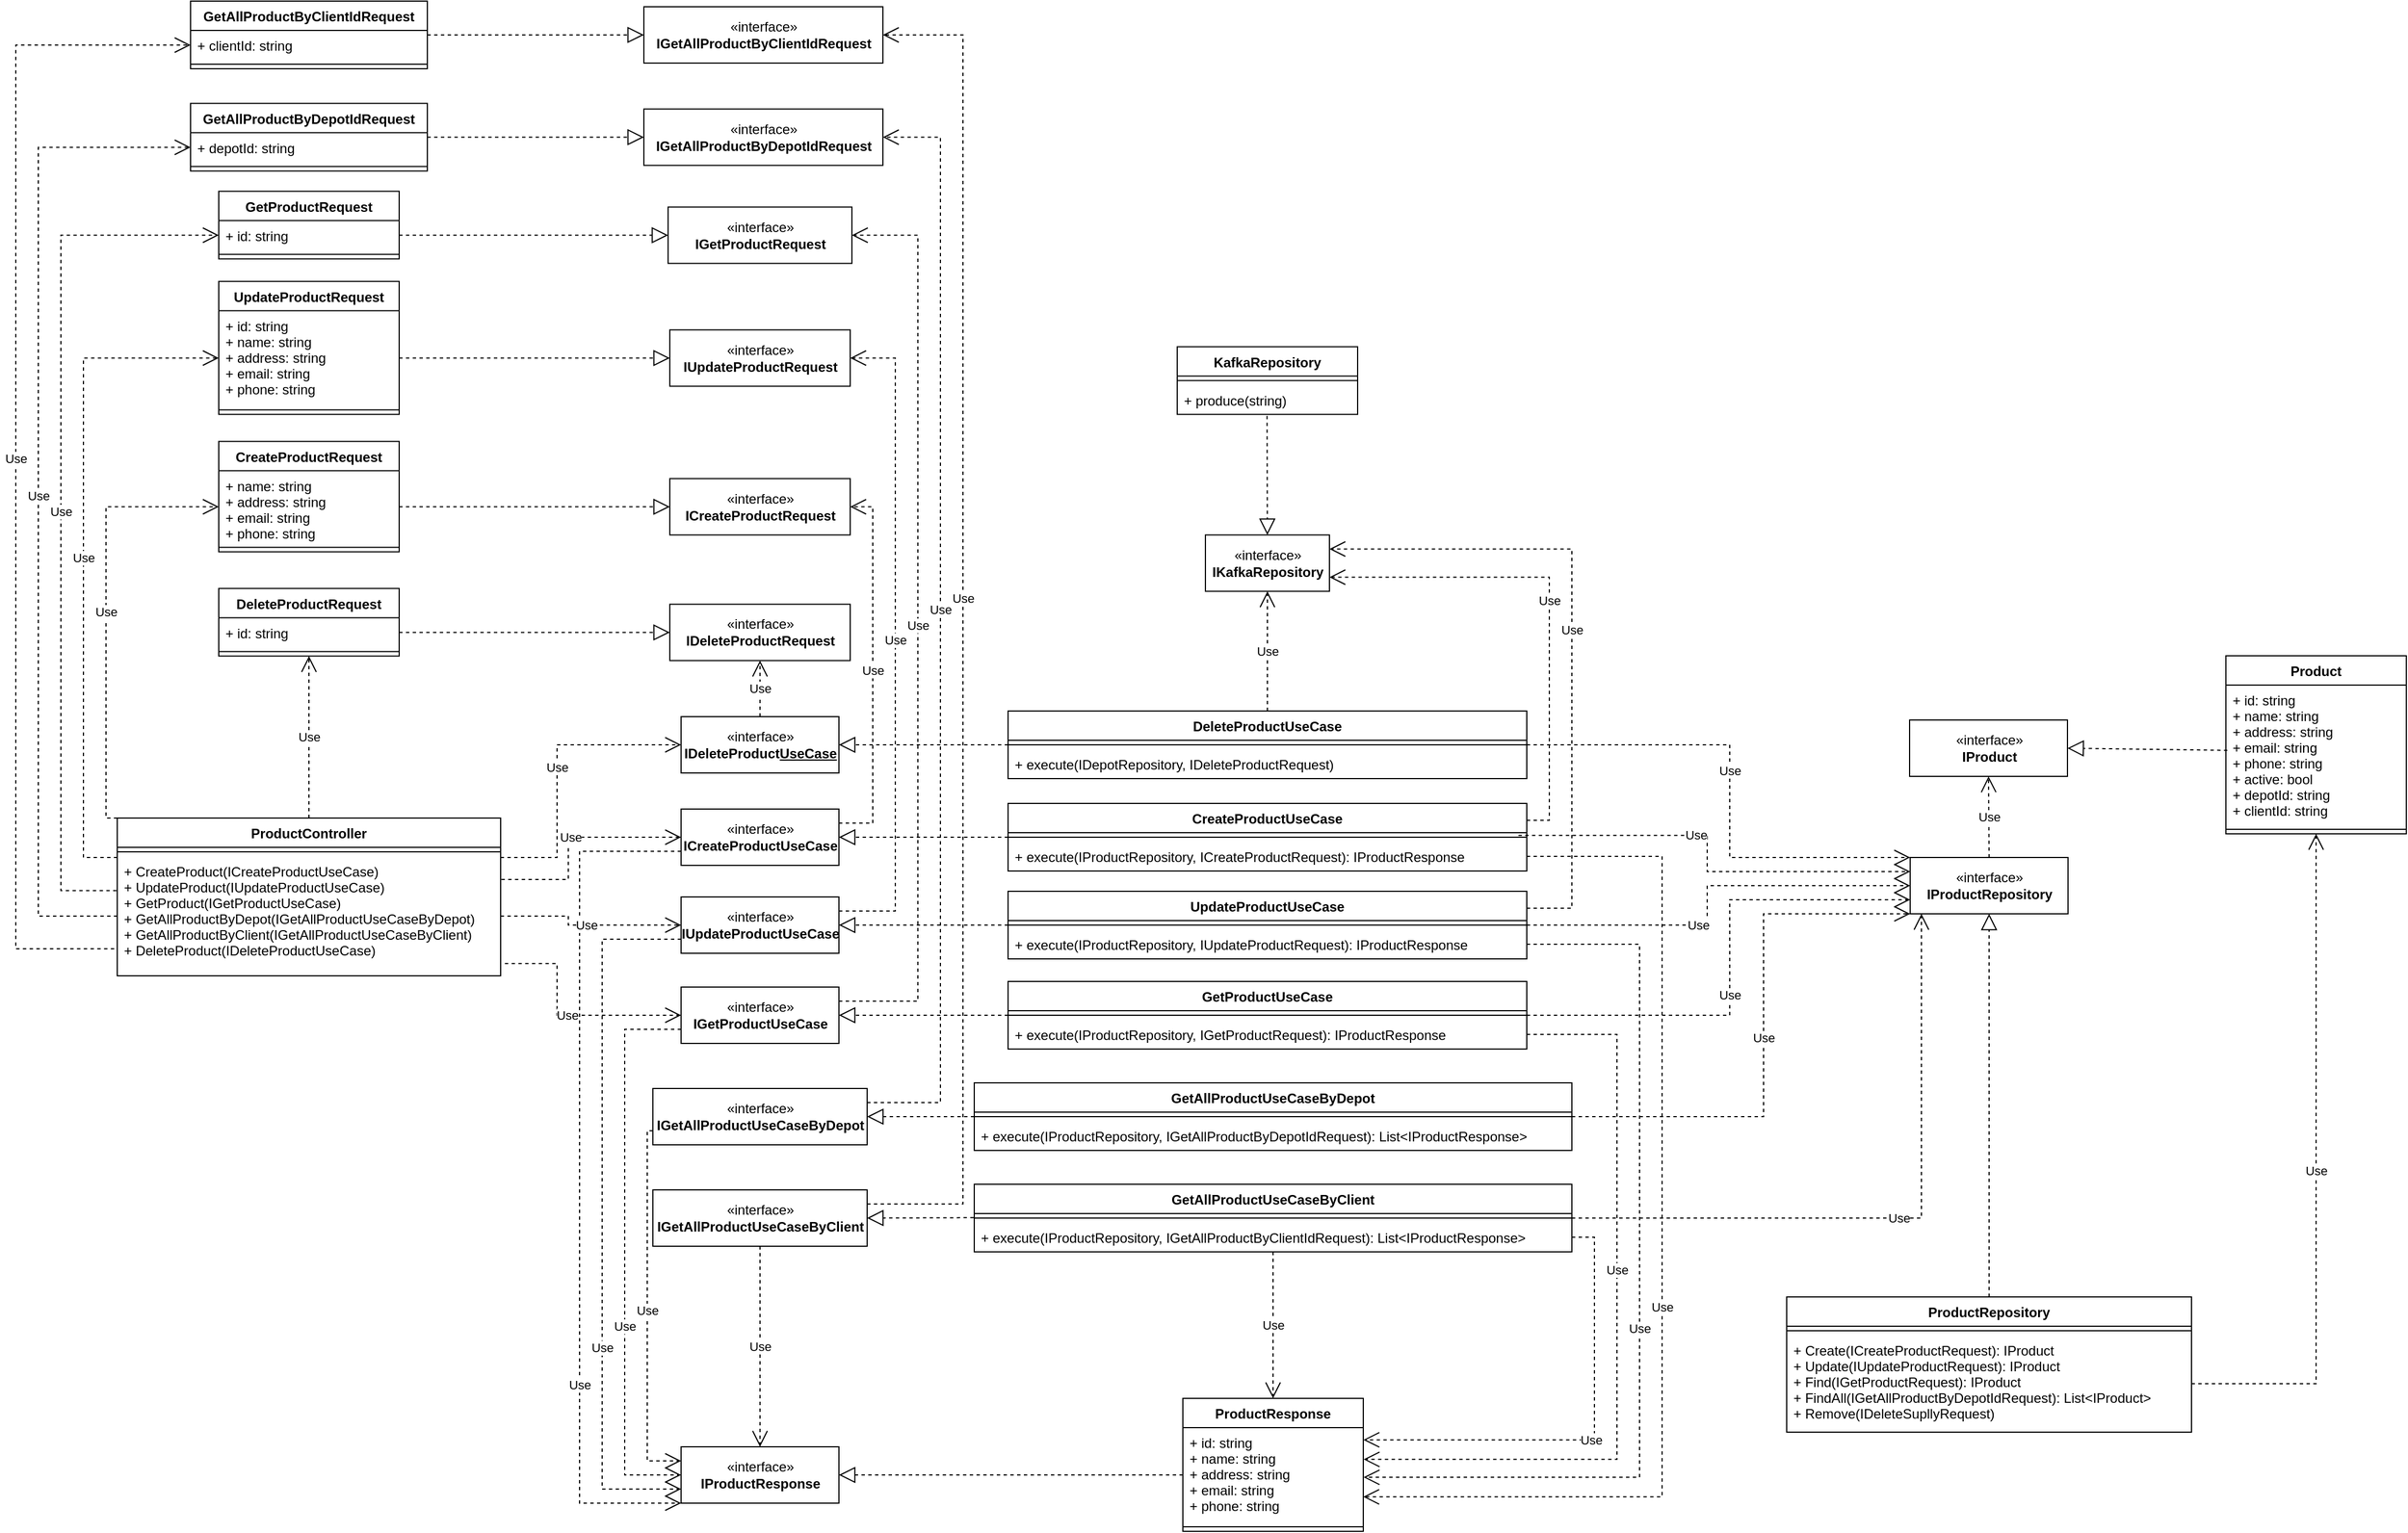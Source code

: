 <mxfile version="17.4.2" type="device"><diagram id="5-IiOSK4muJ2zSTb8LY7" name="Page-1"><mxGraphModel dx="3137" dy="4277" grid="1" gridSize="10" guides="1" tooltips="1" connect="1" arrows="1" fold="1" page="1" pageScale="1" pageWidth="827" pageHeight="1169" math="0" shadow="0"><root><mxCell id="0"/><mxCell id="1" parent="0"/><mxCell id="HO7SKuB9KYp9Aodk7-pC-1" value="" style="endArrow=block;dashed=1;endFill=0;endSize=12;html=1;rounded=0;exitX=0;exitY=0.5;exitDx=0;exitDy=0;entryX=1;entryY=0.5;entryDx=0;entryDy=0;" parent="1" source="HO7SKuB9KYp9Aodk7-pC-48" target="HO7SKuB9KYp9Aodk7-pC-2" edge="1"><mxGeometry width="160" relative="1" as="geometry"><mxPoint x="-700" y="-1167" as="sourcePoint"/><mxPoint x="-270" y="-960" as="targetPoint"/></mxGeometry></mxCell><mxCell id="HO7SKuB9KYp9Aodk7-pC-2" value="«interface»&lt;br&gt;&lt;b&gt;IProductResponse&lt;/b&gt;" style="html=1;" parent="1" vertex="1"><mxGeometry x="-900" y="-1137" width="140" height="50" as="geometry"/></mxCell><mxCell id="HO7SKuB9KYp9Aodk7-pC-3" value="" style="endArrow=block;dashed=1;endFill=0;endSize=12;html=1;rounded=0;" parent="1" source="HO7SKuB9KYp9Aodk7-pC-10" target="HO7SKuB9KYp9Aodk7-pC-21" edge="1"><mxGeometry width="160" relative="1" as="geometry"><mxPoint x="-330" y="-1570" as="sourcePoint"/><mxPoint x="-170" y="-1570" as="targetPoint"/></mxGeometry></mxCell><mxCell id="HO7SKuB9KYp9Aodk7-pC-4" value="" style="endArrow=block;dashed=1;endFill=0;endSize=12;html=1;rounded=0;" parent="1" source="HO7SKuB9KYp9Aodk7-pC-7" target="HO7SKuB9KYp9Aodk7-pC-20" edge="1"><mxGeometry width="160" relative="1" as="geometry"><mxPoint x="-680" y="-1610" as="sourcePoint"/><mxPoint x="-520" y="-1610" as="targetPoint"/></mxGeometry></mxCell><mxCell id="HO7SKuB9KYp9Aodk7-pC-5" value="" style="endArrow=block;dashed=1;endFill=0;endSize=12;html=1;rounded=0;" parent="1" source="HO7SKuB9KYp9Aodk7-pC-13" target="HO7SKuB9KYp9Aodk7-pC-22" edge="1"><mxGeometry width="160" relative="1" as="geometry"><mxPoint x="-330" y="-1570" as="sourcePoint"/><mxPoint x="-170" y="-1570" as="targetPoint"/></mxGeometry></mxCell><mxCell id="HO7SKuB9KYp9Aodk7-pC-6" value="" style="endArrow=block;dashed=1;endFill=0;endSize=12;html=1;rounded=0;" parent="1" source="HO7SKuB9KYp9Aodk7-pC-16" target="HO7SKuB9KYp9Aodk7-pC-23" edge="1"><mxGeometry width="160" relative="1" as="geometry"><mxPoint x="-330" y="-1570" as="sourcePoint"/><mxPoint x="-170" y="-1570" as="targetPoint"/></mxGeometry></mxCell><mxCell id="HO7SKuB9KYp9Aodk7-pC-7" value="CreateProductUseCase" style="swimlane;fontStyle=1;align=center;verticalAlign=top;childLayout=stackLayout;horizontal=1;startSize=26;horizontalStack=0;resizeParent=1;resizeParentMax=0;resizeLast=0;collapsible=1;marginBottom=0;" parent="1" vertex="1"><mxGeometry x="-610" y="-1708" width="460" height="60" as="geometry"/></mxCell><mxCell id="HO7SKuB9KYp9Aodk7-pC-8" value="" style="line;strokeWidth=1;fillColor=none;align=left;verticalAlign=middle;spacingTop=-1;spacingLeft=3;spacingRight=3;rotatable=0;labelPosition=right;points=[];portConstraint=eastwest;" parent="HO7SKuB9KYp9Aodk7-pC-7" vertex="1"><mxGeometry y="26" width="460" height="8" as="geometry"/></mxCell><mxCell id="HO7SKuB9KYp9Aodk7-pC-9" value="+ execute(IProductRepository, ICreateProductRequest): IProductResponse" style="text;strokeColor=none;fillColor=none;align=left;verticalAlign=top;spacingLeft=4;spacingRight=4;overflow=hidden;rotatable=0;points=[[0,0.5],[1,0.5]];portConstraint=eastwest;" parent="HO7SKuB9KYp9Aodk7-pC-7" vertex="1"><mxGeometry y="34" width="460" height="26" as="geometry"/></mxCell><mxCell id="HO7SKuB9KYp9Aodk7-pC-10" value="UpdateProductUseCase" style="swimlane;fontStyle=1;align=center;verticalAlign=top;childLayout=stackLayout;horizontal=1;startSize=26;horizontalStack=0;resizeParent=1;resizeParentMax=0;resizeLast=0;collapsible=1;marginBottom=0;" parent="1" vertex="1"><mxGeometry x="-610" y="-1630" width="460" height="60" as="geometry"/></mxCell><mxCell id="HO7SKuB9KYp9Aodk7-pC-11" value="" style="line;strokeWidth=1;fillColor=none;align=left;verticalAlign=middle;spacingTop=-1;spacingLeft=3;spacingRight=3;rotatable=0;labelPosition=right;points=[];portConstraint=eastwest;" parent="HO7SKuB9KYp9Aodk7-pC-10" vertex="1"><mxGeometry y="26" width="460" height="8" as="geometry"/></mxCell><mxCell id="HO7SKuB9KYp9Aodk7-pC-12" value="+ execute(IProductRepository, IUpdateProductRequest): IProductResponse" style="text;strokeColor=none;fillColor=none;align=left;verticalAlign=top;spacingLeft=4;spacingRight=4;overflow=hidden;rotatable=0;points=[[0,0.5],[1,0.5]];portConstraint=eastwest;" parent="HO7SKuB9KYp9Aodk7-pC-10" vertex="1"><mxGeometry y="34" width="460" height="26" as="geometry"/></mxCell><mxCell id="HO7SKuB9KYp9Aodk7-pC-13" value="GetProductUseCase" style="swimlane;fontStyle=1;align=center;verticalAlign=top;childLayout=stackLayout;horizontal=1;startSize=26;horizontalStack=0;resizeParent=1;resizeParentMax=0;resizeLast=0;collapsible=1;marginBottom=0;" parent="1" vertex="1"><mxGeometry x="-610" y="-1550" width="460" height="60" as="geometry"/></mxCell><mxCell id="HO7SKuB9KYp9Aodk7-pC-14" value="" style="line;strokeWidth=1;fillColor=none;align=left;verticalAlign=middle;spacingTop=-1;spacingLeft=3;spacingRight=3;rotatable=0;labelPosition=right;points=[];portConstraint=eastwest;" parent="HO7SKuB9KYp9Aodk7-pC-13" vertex="1"><mxGeometry y="26" width="460" height="8" as="geometry"/></mxCell><mxCell id="HO7SKuB9KYp9Aodk7-pC-15" value="+ execute(IProductRepository, IGetProductRequest): IProductResponse" style="text;strokeColor=none;fillColor=none;align=left;verticalAlign=top;spacingLeft=4;spacingRight=4;overflow=hidden;rotatable=0;points=[[0,0.5],[1,0.5]];portConstraint=eastwest;" parent="HO7SKuB9KYp9Aodk7-pC-13" vertex="1"><mxGeometry y="34" width="460" height="26" as="geometry"/></mxCell><mxCell id="HO7SKuB9KYp9Aodk7-pC-16" value="DeleteProductUseCase" style="swimlane;fontStyle=1;align=center;verticalAlign=top;childLayout=stackLayout;horizontal=1;startSize=26;horizontalStack=0;resizeParent=1;resizeParentMax=0;resizeLast=0;collapsible=1;marginBottom=0;" parent="1" vertex="1"><mxGeometry x="-610" y="-1790" width="460" height="60" as="geometry"/></mxCell><mxCell id="HO7SKuB9KYp9Aodk7-pC-17" value="" style="line;strokeWidth=1;fillColor=none;align=left;verticalAlign=middle;spacingTop=-1;spacingLeft=3;spacingRight=3;rotatable=0;labelPosition=right;points=[];portConstraint=eastwest;" parent="HO7SKuB9KYp9Aodk7-pC-16" vertex="1"><mxGeometry y="26" width="460" height="8" as="geometry"/></mxCell><mxCell id="HO7SKuB9KYp9Aodk7-pC-18" value="+ execute(IDepotRepository, IDeleteProductRequest)" style="text;strokeColor=none;fillColor=none;align=left;verticalAlign=top;spacingLeft=4;spacingRight=4;overflow=hidden;rotatable=0;points=[[0,0.5],[1,0.5]];portConstraint=eastwest;" parent="HO7SKuB9KYp9Aodk7-pC-16" vertex="1"><mxGeometry y="34" width="460" height="26" as="geometry"/></mxCell><mxCell id="HO7SKuB9KYp9Aodk7-pC-19" value="&lt;span style=&quot;color: rgba(0 , 0 , 0 , 0) ; font-family: monospace ; font-size: 0px&quot;&gt;%3CmxGraphModel%3E%3Croot%3E%3CmxCell%20id%3D%220%22%2F%3E%3CmxCell%20id%3D%221%22%20parent%3D%220%22%2F%3E%3CmxCell%20id%3D%222%22%20value%3D%22%C2%ABinterface%C2%BB%26lt%3Bbr%26gt%3B%26lt%3Bb%26gt%3BICreateProductRequest%26lt%3B%2Fb%26gt%3B%22%20style%3D%22html%3D1%3B%22%20vertex%3D%221%22%20parent%3D%221%22%3E%3CmxGeometry%20x%3D%22-1110%22%20y%3D%22-2160%22%20width%3D%22140%22%20height%3D%2250%22%20as%3D%22geometry%22%2F%3E%3C%2FmxCell%3E%3CmxCell%20id%3D%223%22%20value%3D%22%C2%ABinterface%C2%BB%26lt%3Bbr%26gt%3B%26lt%3Bb%26gt%3BIGetProductRequest%26lt%3B%2Fb%26gt%3B%22%20style%3D%22html%3D1%3B%22%20vertex%3D%221%22%20parent%3D%221%22%3E%3CmxGeometry%20x%3D%22-1110%22%20y%3D%22-2040%22%20width%3D%22140%22%20height%3D%2250%22%20as%3D%22geometry%22%2F%3E%3C%2FmxCell%3E%3CmxCell%20id%3D%224%22%20value%3D%22%C2%ABinterface%C2%BB%26lt%3Bbr%26gt%3B%26lt%3Bb%26gt%3BIUpdateProductR%26lt%3B%2Fb%26gt%3B%26lt%3Bspan%20style%3D%26quot%3Bcolor%3A%20rgba(0%20%2C%200%20%2C%200%20%2C%200)%20%3B%20font-family%3A%20monospace%20%3B%20font-size%3A%200px%26quot%3B%26gt%3B%253CmxGraphModel%253E%253Croot%253E%253CmxCell%2520id%253D%25220%2522%252F%253E%253CmxCell%2520id%253D%25221%2522%2520parent%253D%25220%2522%252F%253E%253CmxCell%2520id%253D%25222%2522%2520value%253D%2522%25C2%25ABinterface%25C2%25BB%2526lt%253Bbr%2526gt%253B%2526lt%253Bb%2526gt%253BICreateProductRequest%2526lt%253B%252Fb%2526gt%253B%2522%2520style%253D%2522html%253D1%253B%2522%2520vertex%253D%25221%2522%2520parent%253D%25221%2522%253E%253CmxGeometry%2520x%253D%2522-790%2522%2520y%253D%2522-1310%2522%2520width%253D%2522140%2522%2520height%253D%252250%2522%2520as%253D%2522geometry%2522%252F%253E%253C%252FmxCell%253E%253C%252Froot%253E%253C%252FmxGraphModel%253E%26lt%3B%2Fspan%26gt%3B%26lt%3Bb%26gt%3B%26lt%3Bbr%26gt%3Bequest%26lt%3B%2Fb%26gt%3B%22%20style%3D%22html%3D1%3B%22%20vertex%3D%221%22%20parent%3D%221%22%3E%3CmxGeometry%20x%3D%22-1110%22%20y%3D%22-2100%22%20width%3D%22140%22%20height%3D%2250%22%20as%3D%22geometry%22%2F%3E%3C%2FmxCell%3E%3CmxCell%20id%3D%225%22%20value%3D%22%C2%ABinterface%C2%BB%26lt%3Bbr%26gt%3B%26lt%3Bb%26gt%3BIDeleteProductRequest%26lt%3B%2Fb%26gt%3B%22%20style%3D%22html%3D1%3B%22%20vertex%3D%221%22%20parent%3D%221%22%3E%3CmxGeometry%20x%3D%22-1110%22%20y%3D%22-1980%22%20width%3D%22140%22%20height%3D%2250%22%20as%3D%22geometry%22%2F%3E%3C%2FmxCell%3E%3C%2Froot%3E%3C%2FmxGraphModel%3E&lt;/span&gt;" style="html=1;strokeColor=none;resizeWidth=1;resizeHeight=1;fillColor=none;part=1;connectable=0;allowArrows=0;deletable=0;" parent="1" vertex="1"><mxGeometry x="-940" y="-1800" width="230.0" height="224" as="geometry"><mxPoint y="30" as="offset"/></mxGeometry></mxCell><mxCell id="HO7SKuB9KYp9Aodk7-pC-20" value="«interface»&lt;br&gt;&lt;b&gt;ICreateProductUseCase&lt;/b&gt;" style="html=1;" parent="1" vertex="1"><mxGeometry x="-900" y="-1703" width="140" height="50" as="geometry"/></mxCell><mxCell id="HO7SKuB9KYp9Aodk7-pC-21" value="«interface»&lt;br&gt;&lt;b&gt;IUpdateProductUseCase&lt;/b&gt;&lt;span style=&quot;color: rgba(0 , 0 , 0 , 0) ; font-family: monospace ; font-size: 0px&quot;&gt;%3CmxGraphModel%3E%3Croot%3E%3CmxCell%20id%3D%220%22%2F%3E%3CmxCell%20id%3D%221%22%20parent%3D%220%22%2F%3E%3CmxCell%20id%3D%222%22%20value%3D%22%C2%ABinterface%C2%BB%26lt%3Bbr%26gt%3B%26lt%3Bb%26gt%3BICreateProductRequest%26lt%3B%2Fb%26gt%3B%22%20style%3D%22html%3D1%3B%22%20vertex%3D%221%22%20parent%3D%221%22%3E%3CmxGeometry%20x%3D%22-790%22%20y%3D%22-1310%22%20width%3D%22140%22%20height%3D%2250%22%20as%3D%22geometry%22%2F%3E%3C%2FmxCell%3E%3C%2Froot%3E%3C%2FmxGraphMom&lt;/span&gt;&lt;b&gt;&lt;br&gt;&lt;/b&gt;" style="html=1;" parent="1" vertex="1"><mxGeometry x="-900" y="-1625" width="140" height="50" as="geometry"/></mxCell><mxCell id="HO7SKuB9KYp9Aodk7-pC-22" value="«interface»&lt;br&gt;&lt;b&gt;IGetProductUseCase&lt;/b&gt;" style="html=1;" parent="1" vertex="1"><mxGeometry x="-900" y="-1545" width="140" height="50" as="geometry"/></mxCell><mxCell id="HO7SKuB9KYp9Aodk7-pC-23" value="«interface»&lt;br&gt;&lt;b&gt;IDeleteProduct&lt;u&gt;UseCase&lt;/u&gt;&lt;/b&gt;" style="html=1;" parent="1" vertex="1"><mxGeometry x="-900" y="-1785" width="140" height="50" as="geometry"/></mxCell><mxCell id="HO7SKuB9KYp9Aodk7-pC-24" value="Use" style="endArrow=open;endSize=12;dashed=1;html=1;rounded=0;exitX=0;exitY=0.75;exitDx=0;exitDy=0;edgeStyle=elbowEdgeStyle;entryX=0;entryY=1;entryDx=0;entryDy=0;" parent="1" source="HO7SKuB9KYp9Aodk7-pC-20" target="HO7SKuB9KYp9Aodk7-pC-2" edge="1"><mxGeometry x="0.485" width="160" relative="1" as="geometry"><mxPoint x="-1180" y="-1650" as="sourcePoint"/><mxPoint x="-930" y="-1260" as="targetPoint"/><Array as="points"><mxPoint x="-990" y="-1620"/><mxPoint x="-980" y="-1400"/><mxPoint x="-910" y="-1220"/><mxPoint x="-930" y="-1430"/><mxPoint x="-920" y="-1670"/><mxPoint x="-910" y="-1690"/><mxPoint x="-900" y="-1570"/></Array><mxPoint as="offset"/></mxGeometry></mxCell><mxCell id="HO7SKuB9KYp9Aodk7-pC-25" value="Use" style="endArrow=open;endSize=12;dashed=1;html=1;rounded=0;exitX=0;exitY=0.75;exitDx=0;exitDy=0;edgeStyle=elbowEdgeStyle;entryX=0;entryY=0.75;entryDx=0;entryDy=0;" parent="1" source="HO7SKuB9KYp9Aodk7-pC-21" target="HO7SKuB9KYp9Aodk7-pC-2" edge="1"><mxGeometry x="0.376" width="160" relative="1" as="geometry"><mxPoint x="-1040" y="-1460" as="sourcePoint"/><mxPoint x="-950" y="-1240" as="targetPoint"/><Array as="points"><mxPoint x="-970" y="-1380"/><mxPoint x="-960" y="-1410"/><mxPoint x="-950" y="-1450"/><mxPoint x="-950" y="-1420"/><mxPoint x="-930" y="-1500"/><mxPoint x="-920" y="-1529"/></Array><mxPoint as="offset"/></mxGeometry></mxCell><mxCell id="HO7SKuB9KYp9Aodk7-pC-26" value="Use" style="endArrow=open;endSize=12;dashed=1;html=1;rounded=0;exitX=0;exitY=0.75;exitDx=0;exitDy=0;edgeStyle=elbowEdgeStyle;entryX=0;entryY=0.5;entryDx=0;entryDy=0;" parent="1" source="HO7SKuB9KYp9Aodk7-pC-22" target="HO7SKuB9KYp9Aodk7-pC-2" edge="1"><mxGeometry x="0.264" width="160" relative="1" as="geometry"><mxPoint x="-1040" y="-1460" as="sourcePoint"/><mxPoint x="-970" y="-1190" as="targetPoint"/><Array as="points"><mxPoint x="-950" y="-1220"/><mxPoint x="-940" y="-1380"/><mxPoint x="-930" y="-1400"/><mxPoint x="-830" y="-1380"/><mxPoint x="-940" y="-1400"/><mxPoint x="-970" y="-1390"/><mxPoint x="-990" y="-1410"/><mxPoint x="-950" y="-1490"/><mxPoint x="-940" y="-1490"/></Array><mxPoint as="offset"/></mxGeometry></mxCell><mxCell id="HO7SKuB9KYp9Aodk7-pC-27" value="Use" style="endArrow=open;endSize=12;dashed=1;html=1;rounded=0;exitX=0.984;exitY=0.3;exitDx=0;exitDy=0;entryX=0;entryY=0.25;entryDx=0;entryDy=0;edgeStyle=elbowEdgeStyle;exitPerimeter=0;" parent="1" source="HO7SKuB9KYp9Aodk7-pC-8" target="HO7SKuB9KYp9Aodk7-pC-74" edge="1"><mxGeometry x="-0.17" width="160" relative="1" as="geometry"><mxPoint x="-330" y="-1660" as="sourcePoint"/><mxPoint x="-170" y="-1660" as="targetPoint"/><Array as="points"><mxPoint x="10" y="-1660"/><mxPoint x="10" y="-1730"/></Array><mxPoint as="offset"/></mxGeometry></mxCell><mxCell id="HO7SKuB9KYp9Aodk7-pC-28" value="Use" style="endArrow=open;endSize=12;dashed=1;html=1;rounded=0;exitX=1;exitY=0.5;exitDx=0;exitDy=0;entryX=0;entryY=0.5;entryDx=0;entryDy=0;edgeStyle=elbowEdgeStyle;" parent="1" source="HO7SKuB9KYp9Aodk7-pC-10" target="HO7SKuB9KYp9Aodk7-pC-74" edge="1"><mxGeometry x="-0.193" width="160" relative="1" as="geometry"><mxPoint x="-320" y="-1650" as="sourcePoint"/><mxPoint x="-160" y="-1650" as="targetPoint"/><Array as="points"><mxPoint x="10" y="-1620"/></Array><mxPoint as="offset"/></mxGeometry></mxCell><mxCell id="HO7SKuB9KYp9Aodk7-pC-29" value="Use" style="endArrow=open;endSize=12;dashed=1;html=1;rounded=0;exitX=1;exitY=0.5;exitDx=0;exitDy=0;entryX=0;entryY=0.75;entryDx=0;entryDy=0;edgeStyle=elbowEdgeStyle;" parent="1" source="HO7SKuB9KYp9Aodk7-pC-13" target="HO7SKuB9KYp9Aodk7-pC-74" edge="1"><mxGeometry x="-0.104" width="160" relative="1" as="geometry"><mxPoint x="-310" y="-1640" as="sourcePoint"/><mxPoint x="-150" y="-1640" as="targetPoint"/><Array as="points"><mxPoint x="30" y="-1550"/><mxPoint x="-20" y="-1630"/><mxPoint x="-270" y="-1630"/></Array><mxPoint as="offset"/></mxGeometry></mxCell><mxCell id="HO7SKuB9KYp9Aodk7-pC-30" value="Use" style="endArrow=open;endSize=12;dashed=1;html=1;rounded=0;edgeStyle=elbowEdgeStyle;exitX=1;exitY=0.5;exitDx=0;exitDy=0;entryX=0;entryY=0;entryDx=0;entryDy=0;" parent="1" source="HO7SKuB9KYp9Aodk7-pC-16" target="HO7SKuB9KYp9Aodk7-pC-74" edge="1"><mxGeometry x="-0.08" width="160" relative="1" as="geometry"><mxPoint x="-290" y="-1560" as="sourcePoint"/><mxPoint x="140" y="-1760" as="targetPoint"/><Array as="points"><mxPoint x="30" y="-1700"/><mxPoint x="20" y="-1570"/></Array><mxPoint as="offset"/></mxGeometry></mxCell><mxCell id="HO7SKuB9KYp9Aodk7-pC-31" value="DeleteProductRequest" style="swimlane;fontStyle=1;align=center;verticalAlign=top;childLayout=stackLayout;horizontal=1;startSize=26;horizontalStack=0;resizeParent=1;resizeParentMax=0;resizeLast=0;collapsible=1;marginBottom=0;" parent="1" vertex="1"><mxGeometry x="-1310" y="-1898.75" width="160" height="60" as="geometry"/></mxCell><mxCell id="HO7SKuB9KYp9Aodk7-pC-32" value="+ id: string" style="text;strokeColor=none;fillColor=none;align=left;verticalAlign=top;spacingLeft=4;spacingRight=4;overflow=hidden;rotatable=0;points=[[0,0.5],[1,0.5]];portConstraint=eastwest;" parent="HO7SKuB9KYp9Aodk7-pC-31" vertex="1"><mxGeometry y="26" width="160" height="26" as="geometry"/></mxCell><mxCell id="HO7SKuB9KYp9Aodk7-pC-33" value="" style="line;strokeWidth=1;fillColor=none;align=left;verticalAlign=middle;spacingTop=-1;spacingLeft=3;spacingRight=3;rotatable=0;labelPosition=right;points=[];portConstraint=eastwest;" parent="HO7SKuB9KYp9Aodk7-pC-31" vertex="1"><mxGeometry y="52" width="160" height="8" as="geometry"/></mxCell><mxCell id="HO7SKuB9KYp9Aodk7-pC-34" style="edgeStyle=elbowEdgeStyle;rounded=0;orthogonalLoop=1;jettySize=auto;html=1;exitX=0.5;exitY=0;exitDx=0;exitDy=0;" parent="1" source="HO7SKuB9KYp9Aodk7-pC-31" target="HO7SKuB9KYp9Aodk7-pC-31" edge="1"><mxGeometry relative="1" as="geometry"/></mxCell><mxCell id="HO7SKuB9KYp9Aodk7-pC-35" value="GetProductRequest" style="swimlane;fontStyle=1;align=center;verticalAlign=top;childLayout=stackLayout;horizontal=1;startSize=26;horizontalStack=0;resizeParent=1;resizeParentMax=0;resizeLast=0;collapsible=1;marginBottom=0;" parent="1" vertex="1"><mxGeometry x="-1310" y="-2251.25" width="160" height="60" as="geometry"/></mxCell><mxCell id="HO7SKuB9KYp9Aodk7-pC-36" value="+ id: string" style="text;strokeColor=none;fillColor=none;align=left;verticalAlign=top;spacingLeft=4;spacingRight=4;overflow=hidden;rotatable=0;points=[[0,0.5],[1,0.5]];portConstraint=eastwest;" parent="HO7SKuB9KYp9Aodk7-pC-35" vertex="1"><mxGeometry y="26" width="160" height="26" as="geometry"/></mxCell><mxCell id="HO7SKuB9KYp9Aodk7-pC-37" value="" style="line;strokeWidth=1;fillColor=none;align=left;verticalAlign=middle;spacingTop=-1;spacingLeft=3;spacingRight=3;rotatable=0;labelPosition=right;points=[];portConstraint=eastwest;" parent="HO7SKuB9KYp9Aodk7-pC-35" vertex="1"><mxGeometry y="52" width="160" height="8" as="geometry"/></mxCell><mxCell id="HO7SKuB9KYp9Aodk7-pC-38" value="UpdateProductRequest" style="swimlane;fontStyle=1;align=center;verticalAlign=top;childLayout=stackLayout;horizontal=1;startSize=26;horizontalStack=0;resizeParent=1;resizeParentMax=0;resizeLast=0;collapsible=1;marginBottom=0;" parent="1" vertex="1"><mxGeometry x="-1310" y="-2171.25" width="160" height="118" as="geometry"/></mxCell><mxCell id="HO7SKuB9KYp9Aodk7-pC-39" value="+ id: string&#10;+ name: string&#10;+ address: string&#10;+ email: string&#10;+ phone: string" style="text;strokeColor=none;fillColor=none;align=left;verticalAlign=top;spacingLeft=4;spacingRight=4;overflow=hidden;rotatable=0;points=[[0,0.5],[1,0.5]];portConstraint=eastwest;" parent="HO7SKuB9KYp9Aodk7-pC-38" vertex="1"><mxGeometry y="26" width="160" height="84" as="geometry"/></mxCell><mxCell id="HO7SKuB9KYp9Aodk7-pC-40" value="" style="line;strokeWidth=1;fillColor=none;align=left;verticalAlign=middle;spacingTop=-1;spacingLeft=3;spacingRight=3;rotatable=0;labelPosition=right;points=[];portConstraint=eastwest;" parent="HO7SKuB9KYp9Aodk7-pC-38" vertex="1"><mxGeometry y="110" width="160" height="8" as="geometry"/></mxCell><mxCell id="HO7SKuB9KYp9Aodk7-pC-41" value="CreateProductRequest" style="swimlane;fontStyle=1;align=center;verticalAlign=top;childLayout=stackLayout;horizontal=1;startSize=26;horizontalStack=0;resizeParent=1;resizeParentMax=0;resizeLast=0;collapsible=1;marginBottom=0;" parent="1" vertex="1"><mxGeometry x="-1310" y="-2029.25" width="160" height="98" as="geometry"/></mxCell><mxCell id="HO7SKuB9KYp9Aodk7-pC-42" value="+ name: string&#10;+ address: string&#10;+ email: string&#10;+ phone: string" style="text;strokeColor=none;fillColor=none;align=left;verticalAlign=top;spacingLeft=4;spacingRight=4;overflow=hidden;rotatable=0;points=[[0,0.5],[1,0.5]];portConstraint=eastwest;" parent="HO7SKuB9KYp9Aodk7-pC-41" vertex="1"><mxGeometry y="26" width="160" height="64" as="geometry"/></mxCell><mxCell id="HO7SKuB9KYp9Aodk7-pC-43" value="" style="line;strokeWidth=1;fillColor=none;align=left;verticalAlign=middle;spacingTop=-1;spacingLeft=3;spacingRight=3;rotatable=0;labelPosition=right;points=[];portConstraint=eastwest;" parent="HO7SKuB9KYp9Aodk7-pC-41" vertex="1"><mxGeometry y="90" width="160" height="8" as="geometry"/></mxCell><mxCell id="HO7SKuB9KYp9Aodk7-pC-44" value="Use" style="endArrow=open;endSize=12;dashed=1;html=1;rounded=0;exitX=1;exitY=0.5;exitDx=0;exitDy=0;entryX=1.002;entryY=0.335;entryDx=0;entryDy=0;edgeStyle=elbowEdgeStyle;entryPerimeter=0;" parent="1" source="HO7SKuB9KYp9Aodk7-pC-15" target="HO7SKuB9KYp9Aodk7-pC-48" edge="1"><mxGeometry x="-0.153" width="160" relative="1" as="geometry"><mxPoint x="-470" y="-1460" as="sourcePoint"/><mxPoint x="-530" y="-1402" as="targetPoint"/><Array as="points"><mxPoint x="-70" y="-1290"/><mxPoint x="-110" y="-1450"/><mxPoint x="-100" y="-1470"/><mxPoint x="-120" y="-1390"/><mxPoint x="-510" y="-1450"/><mxPoint x="-500" y="-1500"/></Array><mxPoint as="offset"/></mxGeometry></mxCell><mxCell id="HO7SKuB9KYp9Aodk7-pC-45" value="Use" style="endArrow=open;endSize=12;dashed=1;html=1;rounded=0;exitX=1;exitY=0.5;exitDx=0;exitDy=0;entryX=1.002;entryY=0.524;entryDx=0;entryDy=0;edgeStyle=elbowEdgeStyle;entryPerimeter=0;" parent="1" source="HO7SKuB9KYp9Aodk7-pC-12" target="HO7SKuB9KYp9Aodk7-pC-48" edge="1"><mxGeometry x="0.077" width="160" relative="1" as="geometry"><mxPoint x="-540" y="-1540" as="sourcePoint"/><mxPoint x="-530" y="-1387" as="targetPoint"/><Array as="points"><mxPoint x="-50" y="-1290"/><mxPoint x="-90" y="-1560"/><mxPoint x="-110" y="-1560"/><mxPoint x="-120" y="-1410"/><mxPoint x="-130" y="-1440"/><mxPoint x="-140" y="-1480"/><mxPoint x="-480" y="-1500"/></Array><mxPoint as="offset"/></mxGeometry></mxCell><mxCell id="HO7SKuB9KYp9Aodk7-pC-46" value="Use" style="endArrow=open;endSize=12;dashed=1;html=1;rounded=0;exitX=1;exitY=0.5;exitDx=0;exitDy=0;entryX=1;entryY=0.731;entryDx=0;entryDy=0;edgeStyle=elbowEdgeStyle;entryPerimeter=0;" parent="1" source="HO7SKuB9KYp9Aodk7-pC-9" target="HO7SKuB9KYp9Aodk7-pC-48" edge="1"><mxGeometry x="0.093" width="160" relative="1" as="geometry"><mxPoint x="-400" y="-1470" as="sourcePoint"/><mxPoint x="-530" y="-1379.5" as="targetPoint"/><Array as="points"><mxPoint x="-30" y="-1290"/><mxPoint y="-1290"/><mxPoint x="-70" y="-1470"/><mxPoint x="-90" y="-1480"/><mxPoint x="-110" y="-1630"/><mxPoint x="-250" y="-1560"/><mxPoint x="-460" y="-1550"/></Array><mxPoint y="-1" as="offset"/></mxGeometry></mxCell><mxCell id="HO7SKuB9KYp9Aodk7-pC-47" value="ProductResponse" style="swimlane;fontStyle=1;align=center;verticalAlign=top;childLayout=stackLayout;horizontal=1;startSize=26;horizontalStack=0;resizeParent=1;resizeParentMax=0;resizeLast=0;collapsible=1;marginBottom=0;" parent="1" vertex="1"><mxGeometry x="-455" y="-1180" width="160" height="118" as="geometry"/></mxCell><mxCell id="HO7SKuB9KYp9Aodk7-pC-48" value="+ id: string&#10;+ name: string&#10;+ address: string&#10;+ email: string&#10;+ phone: string" style="text;strokeColor=none;fillColor=none;align=left;verticalAlign=top;spacingLeft=4;spacingRight=4;overflow=hidden;rotatable=0;points=[[0,0.5],[1,0.5]];portConstraint=eastwest;" parent="HO7SKuB9KYp9Aodk7-pC-47" vertex="1"><mxGeometry y="26" width="160" height="84" as="geometry"/></mxCell><mxCell id="HO7SKuB9KYp9Aodk7-pC-49" value="" style="line;strokeWidth=1;fillColor=none;align=left;verticalAlign=middle;spacingTop=-1;spacingLeft=3;spacingRight=3;rotatable=0;labelPosition=right;points=[];portConstraint=eastwest;" parent="HO7SKuB9KYp9Aodk7-pC-47" vertex="1"><mxGeometry y="110" width="160" height="8" as="geometry"/></mxCell><mxCell id="HO7SKuB9KYp9Aodk7-pC-50" value="Use" style="endArrow=open;endSize=12;dashed=1;html=1;rounded=0;exitX=0.5;exitY=0;exitDx=0;exitDy=0;entryX=0.5;entryY=1;entryDx=0;entryDy=0;" parent="1" source="HO7SKuB9KYp9Aodk7-pC-74" target="HO7SKuB9KYp9Aodk7-pC-75" edge="1"><mxGeometry width="160" relative="1" as="geometry"><mxPoint x="-18.5" y="-1760" as="sourcePoint"/><mxPoint x="-10" y="-1840" as="targetPoint"/></mxGeometry></mxCell><mxCell id="HO7SKuB9KYp9Aodk7-pC-51" value="«interface»&lt;br&gt;&lt;b&gt;IDeleteProductRequest&lt;/b&gt;" style="html=1;" parent="1" vertex="1"><mxGeometry x="-910" y="-1884.75" width="160" height="50" as="geometry"/></mxCell><mxCell id="HO7SKuB9KYp9Aodk7-pC-52" value="«interface»&lt;br&gt;&lt;b&gt;ICreateProductRequest&lt;/b&gt;" style="html=1;" parent="1" vertex="1"><mxGeometry x="-910" y="-1996.25" width="160" height="50" as="geometry"/></mxCell><mxCell id="HO7SKuB9KYp9Aodk7-pC-53" value="«interface»&lt;br&gt;&lt;b&gt;IUpdateProductR&lt;/b&gt;&lt;span style=&quot;color: rgba(0 , 0 , 0 , 0) ; font-family: monospace ; font-size: 0px&quot;&gt;3CmxGraphModel%3E%3Croot%3E%3CmxCell%20id%3D%220%22%2F%3E%3CmxCell%20id%3D%221%22%20parent%3D%220%22%2F%3E%3CmxCell%20id%3D%222%22%20value%3D%22%C2%ABinterface%C2%BB%26lt%3Bbr%26gt%3B%26lt%3Bb%26gt%3BICreateProductRequest%26lt%3B%2Fb%26gt%3B%22%20style%3D%22html%3D1%3B%22%20vertex%3D%221%22%20parent%3D%221%22%3E%3CmxGeometry%20x%3D%22-790%22%20y%3D%22-1310%22%20width%3D%22140%22%20height%3D%2250%22%20as%3D%22geometry%22%2F%3E%3C%2FmxCell%3E%3C%2Froot%3E%3C%2FmxGraphModel%3E&lt;/span&gt;&lt;b&gt;equest&lt;/b&gt;" style="html=1;" parent="1" vertex="1"><mxGeometry x="-910" y="-2128.25" width="160" height="50" as="geometry"/></mxCell><mxCell id="HO7SKuB9KYp9Aodk7-pC-54" value="«interface»&lt;br&gt;&lt;b&gt;IGetProductRequest&lt;/b&gt;" style="html=1;" parent="1" vertex="1"><mxGeometry x="-911.5" y="-2237.25" width="163" height="50" as="geometry"/></mxCell><mxCell id="HO7SKuB9KYp9Aodk7-pC-55" value="Use" style="endArrow=open;endSize=12;dashed=1;html=1;rounded=0;entryX=0.5;entryY=1;entryDx=0;entryDy=0;exitX=0.5;exitY=0;exitDx=0;exitDy=0;" parent="1" source="HO7SKuB9KYp9Aodk7-pC-23" target="HO7SKuB9KYp9Aodk7-pC-51" edge="1"><mxGeometry width="160" relative="1" as="geometry"><mxPoint x="-830" y="-1830" as="sourcePoint"/><mxPoint x="-670" y="-1830" as="targetPoint"/></mxGeometry></mxCell><mxCell id="HO7SKuB9KYp9Aodk7-pC-56" value="ProductController" style="swimlane;fontStyle=1;align=center;verticalAlign=top;childLayout=stackLayout;horizontal=1;startSize=26;horizontalStack=0;resizeParent=1;resizeParentMax=0;resizeLast=0;collapsible=1;marginBottom=0;" parent="1" vertex="1"><mxGeometry x="-1400" y="-1695" width="340" height="140" as="geometry"/></mxCell><mxCell id="HO7SKuB9KYp9Aodk7-pC-57" value="" style="line;strokeWidth=1;fillColor=none;align=left;verticalAlign=middle;spacingTop=-1;spacingLeft=3;spacingRight=3;rotatable=0;labelPosition=right;points=[];portConstraint=eastwest;" parent="HO7SKuB9KYp9Aodk7-pC-56" vertex="1"><mxGeometry y="26" width="340" height="8" as="geometry"/></mxCell><mxCell id="HO7SKuB9KYp9Aodk7-pC-58" value="+ CreateProduct(ICreateProductUseCase)&#10;+ UpdateProduct(IUpdateProductUseCase)&#10;+ GetProduct(IGetProductUseCase)&#10;+ GetAllProductByDepot(IGetAllProductUseCaseByDepot)&#10;+ GetAllProductByClient(IGetAllProductUseCaseByClient)&#10;+ DeleteProduct(IDeleteProductUseCase)" style="text;strokeColor=none;fillColor=none;align=left;verticalAlign=top;spacingLeft=4;spacingRight=4;overflow=hidden;rotatable=0;points=[[0,0.5],[1,0.5]];portConstraint=eastwest;" parent="HO7SKuB9KYp9Aodk7-pC-56" vertex="1"><mxGeometry y="34" width="340" height="106" as="geometry"/></mxCell><mxCell id="HO7SKuB9KYp9Aodk7-pC-59" value="" style="endArrow=block;dashed=1;endFill=0;endSize=12;html=1;rounded=0;entryX=0;entryY=0.5;entryDx=0;entryDy=0;" parent="1" source="HO7SKuB9KYp9Aodk7-pC-36" target="HO7SKuB9KYp9Aodk7-pC-54" edge="1"><mxGeometry width="160" relative="1" as="geometry"><mxPoint x="-1120" y="-2231.25" as="sourcePoint"/><mxPoint x="-960" y="-2231.25" as="targetPoint"/></mxGeometry></mxCell><mxCell id="HO7SKuB9KYp9Aodk7-pC-60" value="" style="endArrow=block;dashed=1;endFill=0;endSize=12;html=1;rounded=0;exitX=1;exitY=0.5;exitDx=0;exitDy=0;entryX=0;entryY=0.5;entryDx=0;entryDy=0;" parent="1" source="HO7SKuB9KYp9Aodk7-pC-39" target="HO7SKuB9KYp9Aodk7-pC-53" edge="1"><mxGeometry width="160" relative="1" as="geometry"><mxPoint x="-1100" y="-2101.25" as="sourcePoint"/><mxPoint x="-940" y="-2101.25" as="targetPoint"/></mxGeometry></mxCell><mxCell id="HO7SKuB9KYp9Aodk7-pC-61" value="" style="endArrow=block;dashed=1;endFill=0;endSize=12;html=1;rounded=0;exitX=1;exitY=0.5;exitDx=0;exitDy=0;entryX=0;entryY=0.5;entryDx=0;entryDy=0;" parent="1" source="HO7SKuB9KYp9Aodk7-pC-42" target="HO7SKuB9KYp9Aodk7-pC-52" edge="1"><mxGeometry width="160" relative="1" as="geometry"><mxPoint x="-1270" y="-2021.25" as="sourcePoint"/><mxPoint x="-1110" y="-2021.25" as="targetPoint"/></mxGeometry></mxCell><mxCell id="HO7SKuB9KYp9Aodk7-pC-62" value="" style="endArrow=block;dashed=1;endFill=0;endSize=12;html=1;rounded=0;exitX=1;exitY=0.5;exitDx=0;exitDy=0;" parent="1" source="HO7SKuB9KYp9Aodk7-pC-32" target="HO7SKuB9KYp9Aodk7-pC-51" edge="1"><mxGeometry width="160" relative="1" as="geometry"><mxPoint x="-1130" y="-1851.25" as="sourcePoint"/><mxPoint x="-970" y="-1851.25" as="targetPoint"/></mxGeometry></mxCell><mxCell id="HO7SKuB9KYp9Aodk7-pC-63" value="Use" style="endArrow=open;endSize=12;dashed=1;html=1;rounded=0;exitX=1;exitY=0.25;exitDx=0;exitDy=0;entryX=1;entryY=0.5;entryDx=0;entryDy=0;edgeStyle=elbowEdgeStyle;" parent="1" source="HO7SKuB9KYp9Aodk7-pC-20" target="HO7SKuB9KYp9Aodk7-pC-52" edge="1"><mxGeometry width="160" relative="1" as="geometry"><mxPoint x="-630" y="-1870" as="sourcePoint"/><mxPoint x="-470" y="-1870" as="targetPoint"/><Array as="points"><mxPoint x="-730" y="-1860"/></Array></mxGeometry></mxCell><mxCell id="HO7SKuB9KYp9Aodk7-pC-64" value="Use" style="endArrow=open;endSize=12;dashed=1;html=1;rounded=0;exitX=1;exitY=0.25;exitDx=0;exitDy=0;entryX=1;entryY=0.5;entryDx=0;entryDy=0;edgeStyle=elbowEdgeStyle;" parent="1" source="HO7SKuB9KYp9Aodk7-pC-21" target="HO7SKuB9KYp9Aodk7-pC-53" edge="1"><mxGeometry width="160" relative="1" as="geometry"><mxPoint x="-560" y="-1880" as="sourcePoint"/><mxPoint x="-400" y="-1880" as="targetPoint"/><Array as="points"><mxPoint x="-710" y="-1930"/><mxPoint x="-700" y="-1887"/></Array></mxGeometry></mxCell><mxCell id="HO7SKuB9KYp9Aodk7-pC-65" value="Use" style="endArrow=open;endSize=12;dashed=1;html=1;rounded=0;exitX=1;exitY=0.25;exitDx=0;exitDy=0;entryX=1;entryY=0.5;entryDx=0;entryDy=0;edgeStyle=elbowEdgeStyle;" parent="1" source="HO7SKuB9KYp9Aodk7-pC-22" target="HO7SKuB9KYp9Aodk7-pC-54" edge="1"><mxGeometry width="160" relative="1" as="geometry"><mxPoint x="-570" y="-1920" as="sourcePoint"/><mxPoint x="-410" y="-1920" as="targetPoint"/><Array as="points"><mxPoint x="-690" y="-1930"/><mxPoint x="-680" y="-1930"/><mxPoint x="-670" y="-1900"/></Array></mxGeometry></mxCell><mxCell id="HO7SKuB9KYp9Aodk7-pC-66" value="Use" style="endArrow=open;endSize=12;dashed=1;html=1;rounded=0;exitX=0.5;exitY=0;exitDx=0;exitDy=0;entryX=0.5;entryY=1;entryDx=0;entryDy=0;" parent="1" source="HO7SKuB9KYp9Aodk7-pC-56" target="HO7SKuB9KYp9Aodk7-pC-31" edge="1"><mxGeometry width="160" relative="1" as="geometry"><mxPoint x="-1290" y="-1770" as="sourcePoint"/><mxPoint x="-1130" y="-1770" as="targetPoint"/></mxGeometry></mxCell><mxCell id="HO7SKuB9KYp9Aodk7-pC-67" value="Use" style="endArrow=open;endSize=12;dashed=1;html=1;rounded=0;exitX=0;exitY=0;exitDx=0;exitDy=0;entryX=0;entryY=0.5;entryDx=0;entryDy=0;edgeStyle=elbowEdgeStyle;" parent="1" source="HO7SKuB9KYp9Aodk7-pC-56" target="HO7SKuB9KYp9Aodk7-pC-42" edge="1"><mxGeometry width="160" relative="1" as="geometry"><mxPoint x="-1440" y="-1780" as="sourcePoint"/><mxPoint x="-1280" y="-1780" as="targetPoint"/><Array as="points"><mxPoint x="-1410" y="-1830"/><mxPoint x="-1370" y="-1850"/><mxPoint x="-1360" y="-1770"/><mxPoint x="-1350" y="-1840"/></Array></mxGeometry></mxCell><mxCell id="HO7SKuB9KYp9Aodk7-pC-68" value="Use" style="endArrow=open;endSize=12;dashed=1;html=1;rounded=0;entryX=0;entryY=0.5;entryDx=0;entryDy=0;edgeStyle=elbowEdgeStyle;exitX=0;exitY=0.25;exitDx=0;exitDy=0;" parent="1" source="HO7SKuB9KYp9Aodk7-pC-56" target="HO7SKuB9KYp9Aodk7-pC-39" edge="1"><mxGeometry width="160" relative="1" as="geometry"><mxPoint x="-1320" y="-1647" as="sourcePoint"/><mxPoint x="-1340" y="-1590" as="targetPoint"/><Array as="points"><mxPoint x="-1430" y="-2000"/><mxPoint x="-1420" y="-1740"/><mxPoint x="-1410" y="-1810"/><mxPoint x="-1390" y="-1900"/></Array></mxGeometry></mxCell><mxCell id="HO7SKuB9KYp9Aodk7-pC-69" value="Use" style="endArrow=open;endSize=12;dashed=1;html=1;rounded=0;entryX=0;entryY=0.5;entryDx=0;entryDy=0;exitX=-0.002;exitY=0.286;exitDx=0;exitDy=0;edgeStyle=elbowEdgeStyle;exitPerimeter=0;" parent="1" source="HO7SKuB9KYp9Aodk7-pC-58" target="HO7SKuB9KYp9Aodk7-pC-36" edge="1"><mxGeometry width="160" relative="1" as="geometry"><mxPoint x="-1410" y="-1590" as="sourcePoint"/><mxPoint x="-1250" y="-1590" as="targetPoint"/><Array as="points"><mxPoint x="-1450" y="-2000"/><mxPoint x="-1440" y="-1730"/><mxPoint x="-1430" y="-1830"/><mxPoint x="-1410" y="-1770"/><mxPoint x="-1400" y="-1940"/></Array></mxGeometry></mxCell><mxCell id="HO7SKuB9KYp9Aodk7-pC-70" value="Use" style="endArrow=open;endSize=12;dashed=1;html=1;rounded=0;exitX=1;exitY=0.25;exitDx=0;exitDy=0;entryX=0;entryY=0.5;entryDx=0;entryDy=0;edgeStyle=elbowEdgeStyle;" parent="1" source="HO7SKuB9KYp9Aodk7-pC-56" target="HO7SKuB9KYp9Aodk7-pC-23" edge="1"><mxGeometry width="160" relative="1" as="geometry"><mxPoint x="-1150" y="-1560" as="sourcePoint"/><mxPoint x="-990" y="-1560" as="targetPoint"/><Array as="points"><mxPoint x="-1010" y="-1710"/><mxPoint x="-1100" y="-1710"/></Array></mxGeometry></mxCell><mxCell id="HO7SKuB9KYp9Aodk7-pC-71" value="Use" style="endArrow=open;endSize=12;dashed=1;html=1;rounded=0;exitX=1.002;exitY=0.193;exitDx=0;exitDy=0;entryX=0;entryY=0.5;entryDx=0;entryDy=0;edgeStyle=elbowEdgeStyle;exitPerimeter=0;" parent="1" source="HO7SKuB9KYp9Aodk7-pC-58" target="HO7SKuB9KYp9Aodk7-pC-20" edge="1"><mxGeometry width="160" relative="1" as="geometry"><mxPoint x="-1160" y="-1647" as="sourcePoint"/><mxPoint x="-990" y="-1550" as="targetPoint"/><Array as="points"><mxPoint x="-1000" y="-1650"/></Array></mxGeometry></mxCell><mxCell id="HO7SKuB9KYp9Aodk7-pC-72" value="Use" style="endArrow=open;endSize=12;dashed=1;html=1;rounded=0;entryX=0;entryY=0.5;entryDx=0;entryDy=0;edgeStyle=elbowEdgeStyle;exitX=1;exitY=0.5;exitDx=0;exitDy=0;" parent="1" source="HO7SKuB9KYp9Aodk7-pC-58" target="HO7SKuB9KYp9Aodk7-pC-21" edge="1"><mxGeometry width="160" relative="1" as="geometry"><mxPoint x="-1120" y="-1600" as="sourcePoint"/><mxPoint x="-950" y="-1600" as="targetPoint"/><Array as="points"><mxPoint x="-1000" y="-1610"/></Array></mxGeometry></mxCell><mxCell id="HO7SKuB9KYp9Aodk7-pC-73" value="Use" style="endArrow=open;endSize=12;dashed=1;html=1;rounded=0;exitX=1.011;exitY=0.897;exitDx=0;exitDy=0;entryX=0;entryY=0.5;entryDx=0;entryDy=0;edgeStyle=elbowEdgeStyle;exitPerimeter=0;" parent="1" source="HO7SKuB9KYp9Aodk7-pC-58" target="HO7SKuB9KYp9Aodk7-pC-22" edge="1"><mxGeometry width="160" relative="1" as="geometry"><mxPoint x="-1160" y="-1580" as="sourcePoint"/><mxPoint x="-1000" y="-1580" as="targetPoint"/><Array as="points"><mxPoint x="-1010" y="-1540"/><mxPoint x="-1036" y="-1540"/></Array></mxGeometry></mxCell><mxCell id="HO7SKuB9KYp9Aodk7-pC-74" value="«interface»&lt;br&gt;&lt;b&gt;IProductRepository&lt;/b&gt;" style="html=1;" parent="1" vertex="1"><mxGeometry x="190" y="-1660" width="140" height="50" as="geometry"/></mxCell><mxCell id="HO7SKuB9KYp9Aodk7-pC-75" value="«interface»&lt;br&gt;&lt;b&gt;IProduct&lt;/b&gt;" style="html=1;" parent="1" vertex="1"><mxGeometry x="189.5" y="-1782" width="140" height="50" as="geometry"/></mxCell><mxCell id="HO7SKuB9KYp9Aodk7-pC-76" value="ProductRepository" style="swimlane;fontStyle=1;align=center;verticalAlign=top;childLayout=stackLayout;horizontal=1;startSize=26;horizontalStack=0;resizeParent=1;resizeParentMax=0;resizeLast=0;collapsible=1;marginBottom=0;" parent="1" vertex="1"><mxGeometry x="80.5" y="-1270" width="359" height="120" as="geometry"/></mxCell><mxCell id="HO7SKuB9KYp9Aodk7-pC-77" value="" style="line;strokeWidth=1;fillColor=none;align=left;verticalAlign=middle;spacingTop=-1;spacingLeft=3;spacingRight=3;rotatable=0;labelPosition=right;points=[];portConstraint=eastwest;" parent="HO7SKuB9KYp9Aodk7-pC-76" vertex="1"><mxGeometry y="26" width="359" height="8" as="geometry"/></mxCell><mxCell id="HO7SKuB9KYp9Aodk7-pC-78" value="+ Create(ICreateProductRequest): IProduct&#10;+ Update(IUpdateProductRequest): IProduct&#10;+ Find(IGetProductRequest): IProduct&#10;+ FindAll(IGetAllProductByDepotIdRequest): List&lt;IProduct&gt;&#10;+ Remove(IDeleteSupllyRequest)" style="text;strokeColor=none;fillColor=none;align=left;verticalAlign=top;spacingLeft=4;spacingRight=4;overflow=hidden;rotatable=0;points=[[0,0.5],[1,0.5]];portConstraint=eastwest;" parent="HO7SKuB9KYp9Aodk7-pC-76" vertex="1"><mxGeometry y="34" width="359" height="86" as="geometry"/></mxCell><mxCell id="HO7SKuB9KYp9Aodk7-pC-79" value="" style="endArrow=block;dashed=1;endFill=0;endSize=12;html=1;rounded=0;entryX=0.5;entryY=1;entryDx=0;entryDy=0;exitX=0.5;exitY=0;exitDx=0;exitDy=0;" parent="1" source="HO7SKuB9KYp9Aodk7-pC-76" target="HO7SKuB9KYp9Aodk7-pC-74" edge="1"><mxGeometry width="160" relative="1" as="geometry"><mxPoint x="280" y="-1420" as="sourcePoint"/><mxPoint x="440" y="-1420" as="targetPoint"/></mxGeometry></mxCell><mxCell id="HO7SKuB9KYp9Aodk7-pC-80" value="Product" style="swimlane;fontStyle=1;align=center;verticalAlign=top;childLayout=stackLayout;horizontal=1;startSize=26;horizontalStack=0;resizeParent=1;resizeParentMax=0;resizeLast=0;collapsible=1;marginBottom=0;" parent="1" vertex="1"><mxGeometry x="470" y="-1839" width="160" height="158" as="geometry"/></mxCell><mxCell id="HO7SKuB9KYp9Aodk7-pC-81" value="+ id: string&#10;+ name: string&#10;+ address: string&#10;+ email: string&#10;+ phone: string&#10;+ active: bool&#10;+ depotId: string&#10;+ clientId: string" style="text;strokeColor=none;fillColor=none;align=left;verticalAlign=top;spacingLeft=4;spacingRight=4;overflow=hidden;rotatable=0;points=[[0,0.5],[1,0.5]];portConstraint=eastwest;" parent="HO7SKuB9KYp9Aodk7-pC-80" vertex="1"><mxGeometry y="26" width="160" height="124" as="geometry"/></mxCell><mxCell id="HO7SKuB9KYp9Aodk7-pC-82" value="" style="line;strokeWidth=1;fillColor=none;align=left;verticalAlign=middle;spacingTop=-1;spacingLeft=3;spacingRight=3;rotatable=0;labelPosition=right;points=[];portConstraint=eastwest;" parent="HO7SKuB9KYp9Aodk7-pC-80" vertex="1"><mxGeometry y="150" width="160" height="8" as="geometry"/></mxCell><mxCell id="HO7SKuB9KYp9Aodk7-pC-83" value="Use" style="endArrow=open;endSize=12;dashed=1;html=1;rounded=0;exitX=1;exitY=0.5;exitDx=0;exitDy=0;edgeStyle=elbowEdgeStyle;elbow=vertical;entryX=0.5;entryY=1;entryDx=0;entryDy=0;" parent="1" source="HO7SKuB9KYp9Aodk7-pC-78" target="HO7SKuB9KYp9Aodk7-pC-80" edge="1"><mxGeometry width="160" relative="1" as="geometry"><mxPoint x="390" y="-1290" as="sourcePoint"/><mxPoint x="570" y="-1783" as="targetPoint"/><Array as="points"><mxPoint x="490" y="-1193"/><mxPoint x="430" y="-1430"/></Array></mxGeometry></mxCell><mxCell id="HO7SKuB9KYp9Aodk7-pC-84" value="" style="endArrow=block;dashed=1;endFill=0;endSize=12;html=1;rounded=0;elbow=vertical;entryX=1;entryY=0.5;entryDx=0;entryDy=0;exitX=0.008;exitY=0.467;exitDx=0;exitDy=0;exitPerimeter=0;" parent="1" target="HO7SKuB9KYp9Aodk7-pC-75" edge="1" source="HO7SKuB9KYp9Aodk7-pC-81"><mxGeometry width="160" relative="1" as="geometry"><mxPoint x="430" y="-1755.0" as="sourcePoint"/><mxPoint x="530" y="-1820" as="targetPoint"/></mxGeometry></mxCell><mxCell id="HO7SKuB9KYp9Aodk7-pC-85" value="«interface»&lt;br&gt;&lt;b&gt;IKafkaRepository&lt;/b&gt;" style="html=1;" parent="1" vertex="1"><mxGeometry x="-435" y="-1946.25" width="110" height="50" as="geometry"/></mxCell><mxCell id="HO7SKuB9KYp9Aodk7-pC-86" value="KafkaRepository" style="swimlane;fontStyle=1;align=center;verticalAlign=top;childLayout=stackLayout;horizontal=1;startSize=26;horizontalStack=0;resizeParent=1;resizeParentMax=0;resizeLast=0;collapsible=1;marginBottom=0;" parent="1" vertex="1"><mxGeometry x="-460" y="-2113.25" width="160" height="60" as="geometry"/></mxCell><mxCell id="HO7SKuB9KYp9Aodk7-pC-87" value="" style="line;strokeWidth=1;fillColor=none;align=left;verticalAlign=middle;spacingTop=-1;spacingLeft=3;spacingRight=3;rotatable=0;labelPosition=right;points=[];portConstraint=eastwest;" parent="HO7SKuB9KYp9Aodk7-pC-86" vertex="1"><mxGeometry y="26" width="160" height="8" as="geometry"/></mxCell><mxCell id="HO7SKuB9KYp9Aodk7-pC-88" value="+ produce(string)" style="text;strokeColor=none;fillColor=none;align=left;verticalAlign=top;spacingLeft=4;spacingRight=4;overflow=hidden;rotatable=0;points=[[0,0.5],[1,0.5]];portConstraint=eastwest;" parent="HO7SKuB9KYp9Aodk7-pC-86" vertex="1"><mxGeometry y="34" width="160" height="26" as="geometry"/></mxCell><mxCell id="HO7SKuB9KYp9Aodk7-pC-89" value="" style="endArrow=block;dashed=1;endFill=0;endSize=12;html=1;rounded=0;exitX=0.498;exitY=1.051;exitDx=0;exitDy=0;exitPerimeter=0;" parent="1" source="HO7SKuB9KYp9Aodk7-pC-88" target="HO7SKuB9KYp9Aodk7-pC-85" edge="1"><mxGeometry width="160" relative="1" as="geometry"><mxPoint x="-380" y="-2053" as="sourcePoint"/><mxPoint x="-300" y="-1993" as="targetPoint"/></mxGeometry></mxCell><mxCell id="HO7SKuB9KYp9Aodk7-pC-90" value="Use" style="endArrow=open;endSize=12;dashed=1;html=1;rounded=0;exitX=0.5;exitY=0;exitDx=0;exitDy=0;entryX=0.5;entryY=1;entryDx=0;entryDy=0;" parent="1" source="HO7SKuB9KYp9Aodk7-pC-16" target="HO7SKuB9KYp9Aodk7-pC-85" edge="1"><mxGeometry width="160" relative="1" as="geometry"><mxPoint x="-480" y="-1860" as="sourcePoint"/><mxPoint x="-320" y="-1860" as="targetPoint"/></mxGeometry></mxCell><mxCell id="HO7SKuB9KYp9Aodk7-pC-91" value="Use" style="endArrow=open;endSize=12;dashed=1;html=1;rounded=0;exitX=1;exitY=0.25;exitDx=0;exitDy=0;entryX=1;entryY=0.25;entryDx=0;entryDy=0;edgeStyle=elbowEdgeStyle;" parent="1" source="HO7SKuB9KYp9Aodk7-pC-10" target="HO7SKuB9KYp9Aodk7-pC-85" edge="1"><mxGeometry width="160" relative="1" as="geometry"><mxPoint x="-90" y="-1840" as="sourcePoint"/><mxPoint x="70" y="-1840" as="targetPoint"/><Array as="points"><mxPoint x="-110" y="-1780"/></Array></mxGeometry></mxCell><mxCell id="HO7SKuB9KYp9Aodk7-pC-92" value="Use" style="endArrow=open;endSize=12;dashed=1;html=1;rounded=0;exitX=1;exitY=0.25;exitDx=0;exitDy=0;entryX=1;entryY=0.75;entryDx=0;entryDy=0;edgeStyle=elbowEdgeStyle;" parent="1" source="HO7SKuB9KYp9Aodk7-pC-7" target="HO7SKuB9KYp9Aodk7-pC-85" edge="1"><mxGeometry width="160" relative="1" as="geometry"><mxPoint x="-170" y="-1690" as="sourcePoint"/><mxPoint x="-10" y="-1690" as="targetPoint"/><Array as="points"><mxPoint x="-130" y="-1830"/><mxPoint x="-140" y="-1840"/></Array></mxGeometry></mxCell><mxCell id="HO7SKuB9KYp9Aodk7-pC-93" value="«interface»&lt;br&gt;&lt;b&gt;IGetAllProductUseCaseByDepot&lt;/b&gt;" style="html=1;" parent="1" vertex="1"><mxGeometry x="-925" y="-1455" width="190" height="50" as="geometry"/></mxCell><mxCell id="HO7SKuB9KYp9Aodk7-pC-94" value="GetAllProductUseCaseByDepot" style="swimlane;fontStyle=1;align=center;verticalAlign=top;childLayout=stackLayout;horizontal=1;startSize=26;horizontalStack=0;resizeParent=1;resizeParentMax=0;resizeLast=0;collapsible=1;marginBottom=0;" parent="1" vertex="1"><mxGeometry x="-640" y="-1460" width="530" height="60" as="geometry"/></mxCell><mxCell id="HO7SKuB9KYp9Aodk7-pC-95" value="" style="line;strokeWidth=1;fillColor=none;align=left;verticalAlign=middle;spacingTop=-1;spacingLeft=3;spacingRight=3;rotatable=0;labelPosition=right;points=[];portConstraint=eastwest;" parent="HO7SKuB9KYp9Aodk7-pC-94" vertex="1"><mxGeometry y="26" width="530" height="8" as="geometry"/></mxCell><mxCell id="HO7SKuB9KYp9Aodk7-pC-96" value="+ execute(IProductRepository, IGetAllProductByDepotIdRequest): List&lt;IProductResponse&gt;" style="text;strokeColor=none;fillColor=none;align=left;verticalAlign=top;spacingLeft=4;spacingRight=4;overflow=hidden;rotatable=0;points=[[0,0.5],[1,0.5]];portConstraint=eastwest;" parent="HO7SKuB9KYp9Aodk7-pC-94" vertex="1"><mxGeometry y="34" width="530" height="26" as="geometry"/></mxCell><mxCell id="HO7SKuB9KYp9Aodk7-pC-97" value="" style="endArrow=block;dashed=1;endFill=0;endSize=12;html=1;rounded=0;exitX=0;exitY=0.5;exitDx=0;exitDy=0;entryX=1;entryY=0.5;entryDx=0;entryDy=0;" parent="1" source="HO7SKuB9KYp9Aodk7-pC-94" target="HO7SKuB9KYp9Aodk7-pC-93" edge="1"><mxGeometry width="160" relative="1" as="geometry"><mxPoint x="-710" y="-1410" as="sourcePoint"/><mxPoint x="-600" y="-1360" as="targetPoint"/></mxGeometry></mxCell><mxCell id="HO7SKuB9KYp9Aodk7-pC-98" value="Use" style="endArrow=open;endSize=12;dashed=1;html=1;rounded=0;exitX=0;exitY=0.75;exitDx=0;exitDy=0;entryX=0;entryY=0.25;entryDx=0;entryDy=0;edgeStyle=elbowEdgeStyle;" parent="1" source="HO7SKuB9KYp9Aodk7-pC-93" target="HO7SKuB9KYp9Aodk7-pC-2" edge="1"><mxGeometry width="160" relative="1" as="geometry"><mxPoint x="-860" y="-1340" as="sourcePoint"/><mxPoint x="-700" y="-1340" as="targetPoint"/><Array as="points"><mxPoint x="-930" y="-1290"/></Array></mxGeometry></mxCell><mxCell id="HO7SKuB9KYp9Aodk7-pC-99" value="Use" style="endArrow=open;endSize=12;dashed=1;html=1;rounded=0;exitX=1;exitY=0.5;exitDx=0;exitDy=0;entryX=1.001;entryY=0.129;entryDx=0;entryDy=0;entryPerimeter=0;edgeStyle=elbowEdgeStyle;" parent="1" source="D1SzeRpL4MANsvpFEYIm-4" target="HO7SKuB9KYp9Aodk7-pC-48" edge="1"><mxGeometry width="160" relative="1" as="geometry"><mxPoint x="-420" y="-1340" as="sourcePoint"/><mxPoint x="-260" y="-1060" as="targetPoint"/><Array as="points"><mxPoint x="-90" y="-1200"/></Array></mxGeometry></mxCell><mxCell id="HO7SKuB9KYp9Aodk7-pC-100" value="Use" style="endArrow=open;endSize=12;dashed=1;html=1;rounded=0;exitX=1;exitY=0.5;exitDx=0;exitDy=0;entryX=0;entryY=1;entryDx=0;entryDy=0;edgeStyle=elbowEdgeStyle;" parent="1" source="HO7SKuB9KYp9Aodk7-pC-94" target="HO7SKuB9KYp9Aodk7-pC-74" edge="1"><mxGeometry width="160" relative="1" as="geometry"><mxPoint x="20" y="-1330" as="sourcePoint"/><mxPoint x="180" y="-1330" as="targetPoint"/><Array as="points"><mxPoint x="60" y="-1510"/></Array></mxGeometry></mxCell><mxCell id="HO7SKuB9KYp9Aodk7-pC-101" value="«interface»&lt;br&gt;&lt;b&gt;IGetAllProductByDepotIdRequest&lt;/b&gt;" style="html=1;" parent="1" vertex="1"><mxGeometry x="-933" y="-2324.25" width="212" height="50" as="geometry"/></mxCell><mxCell id="HO7SKuB9KYp9Aodk7-pC-102" value="GetAllProductByDepotIdRequest" style="swimlane;fontStyle=1;align=center;verticalAlign=top;childLayout=stackLayout;horizontal=1;startSize=26;horizontalStack=0;resizeParent=1;resizeParentMax=0;resizeLast=0;collapsible=1;marginBottom=0;" parent="1" vertex="1"><mxGeometry x="-1335" y="-2329.25" width="210" height="60" as="geometry"/></mxCell><mxCell id="HO7SKuB9KYp9Aodk7-pC-103" value="+ depotId: string" style="text;strokeColor=none;fillColor=none;align=left;verticalAlign=top;spacingLeft=4;spacingRight=4;overflow=hidden;rotatable=0;points=[[0,0.5],[1,0.5]];portConstraint=eastwest;" parent="HO7SKuB9KYp9Aodk7-pC-102" vertex="1"><mxGeometry y="26" width="210" height="26" as="geometry"/></mxCell><mxCell id="HO7SKuB9KYp9Aodk7-pC-104" value="" style="line;strokeWidth=1;fillColor=none;align=left;verticalAlign=middle;spacingTop=-1;spacingLeft=3;spacingRight=3;rotatable=0;labelPosition=right;points=[];portConstraint=eastwest;" parent="HO7SKuB9KYp9Aodk7-pC-102" vertex="1"><mxGeometry y="52" width="210" height="8" as="geometry"/></mxCell><mxCell id="HO7SKuB9KYp9Aodk7-pC-105" value="" style="endArrow=block;dashed=1;endFill=0;endSize=12;html=1;rounded=0;entryX=0;entryY=0.5;entryDx=0;entryDy=0;" parent="1" source="HO7SKuB9KYp9Aodk7-pC-102" target="HO7SKuB9KYp9Aodk7-pC-101" edge="1"><mxGeometry width="160" relative="1" as="geometry"><mxPoint x="-1110" y="-2301.25" as="sourcePoint"/><mxPoint x="-950" y="-2301.25" as="targetPoint"/></mxGeometry></mxCell><mxCell id="HO7SKuB9KYp9Aodk7-pC-106" value="Use" style="endArrow=open;endSize=12;dashed=1;html=1;rounded=0;exitX=0;exitY=0.5;exitDx=0;exitDy=0;entryX=0;entryY=0.5;entryDx=0;entryDy=0;edgeStyle=elbowEdgeStyle;" parent="1" source="HO7SKuB9KYp9Aodk7-pC-58" target="HO7SKuB9KYp9Aodk7-pC-103" edge="1"><mxGeometry width="160" relative="1" as="geometry"><mxPoint x="-1210" y="-1690" as="sourcePoint"/><mxPoint x="-1050" y="-1690" as="targetPoint"/><Array as="points"><mxPoint x="-1470" y="-2010"/><mxPoint x="-1460" y="-1710"/><mxPoint x="-1450" y="-1830"/><mxPoint x="-1430" y="-2040"/></Array></mxGeometry></mxCell><mxCell id="HO7SKuB9KYp9Aodk7-pC-107" value="Use" style="endArrow=open;endSize=12;dashed=1;html=1;rounded=0;exitX=1;exitY=0.25;exitDx=0;exitDy=0;entryX=1;entryY=0.5;entryDx=0;entryDy=0;edgeStyle=elbowEdgeStyle;" parent="1" source="HO7SKuB9KYp9Aodk7-pC-93" target="HO7SKuB9KYp9Aodk7-pC-101" edge="1"><mxGeometry x="0.033" width="160" relative="1" as="geometry"><mxPoint x="-730" y="-1460" as="sourcePoint"/><mxPoint x="-1040" y="-1410" as="targetPoint"/><Array as="points"><mxPoint x="-670" y="-1940"/><mxPoint x="-660" y="-1900"/></Array><mxPoint as="offset"/></mxGeometry></mxCell><mxCell id="D1SzeRpL4MANsvpFEYIm-1" value="«interface»&lt;br&gt;&lt;b&gt;IGetAllProductUseCaseByClient&lt;/b&gt;" style="html=1;" vertex="1" parent="1"><mxGeometry x="-925" y="-1365" width="190" height="50" as="geometry"/></mxCell><mxCell id="D1SzeRpL4MANsvpFEYIm-2" value="GetAllProductUseCaseByClient" style="swimlane;fontStyle=1;align=center;verticalAlign=top;childLayout=stackLayout;horizontal=1;startSize=26;horizontalStack=0;resizeParent=1;resizeParentMax=0;resizeLast=0;collapsible=1;marginBottom=0;" vertex="1" parent="1"><mxGeometry x="-640" y="-1370" width="530" height="60" as="geometry"/></mxCell><mxCell id="D1SzeRpL4MANsvpFEYIm-3" value="" style="line;strokeWidth=1;fillColor=none;align=left;verticalAlign=middle;spacingTop=-1;spacingLeft=3;spacingRight=3;rotatable=0;labelPosition=right;points=[];portConstraint=eastwest;" vertex="1" parent="D1SzeRpL4MANsvpFEYIm-2"><mxGeometry y="26" width="530" height="8" as="geometry"/></mxCell><mxCell id="D1SzeRpL4MANsvpFEYIm-4" value="+ execute(IProductRepository, IGetAllProductByClientIdRequest): List&lt;IProductResponse&gt;" style="text;strokeColor=none;fillColor=none;align=left;verticalAlign=top;spacingLeft=4;spacingRight=4;overflow=hidden;rotatable=0;points=[[0,0.5],[1,0.5]];portConstraint=eastwest;" vertex="1" parent="D1SzeRpL4MANsvpFEYIm-2"><mxGeometry y="34" width="530" height="26" as="geometry"/></mxCell><mxCell id="D1SzeRpL4MANsvpFEYIm-5" value="" style="endArrow=block;dashed=1;endFill=0;endSize=12;html=1;rounded=0;exitX=-0.001;exitY=0.455;exitDx=0;exitDy=0;exitPerimeter=0;entryX=1;entryY=0.5;entryDx=0;entryDy=0;" edge="1" parent="1" source="D1SzeRpL4MANsvpFEYIm-3" target="D1SzeRpL4MANsvpFEYIm-1"><mxGeometry width="160" relative="1" as="geometry"><mxPoint x="-760" y="-1270" as="sourcePoint"/><mxPoint x="-600" y="-1270" as="targetPoint"/></mxGeometry></mxCell><mxCell id="D1SzeRpL4MANsvpFEYIm-6" value="Use" style="endArrow=open;endSize=12;dashed=1;html=1;rounded=0;entryX=0.5;entryY=0;entryDx=0;entryDy=0;" edge="1" parent="1" source="D1SzeRpL4MANsvpFEYIm-2" target="HO7SKuB9KYp9Aodk7-pC-47"><mxGeometry width="160" relative="1" as="geometry"><mxPoint x="-420" y="-1270" as="sourcePoint"/><mxPoint x="-390" y="-1180" as="targetPoint"/></mxGeometry></mxCell><mxCell id="D1SzeRpL4MANsvpFEYIm-7" value="Use" style="endArrow=open;endSize=12;dashed=1;html=1;rounded=0;exitX=1;exitY=0.5;exitDx=0;exitDy=0;edgeStyle=elbowEdgeStyle;" edge="1" parent="1" source="D1SzeRpL4MANsvpFEYIm-2" target="HO7SKuB9KYp9Aodk7-pC-74"><mxGeometry width="160" relative="1" as="geometry"><mxPoint y="-1350" as="sourcePoint"/><mxPoint x="220" y="-1590" as="targetPoint"/><Array as="points"><mxPoint x="200" y="-1480"/></Array></mxGeometry></mxCell><mxCell id="D1SzeRpL4MANsvpFEYIm-8" value="«interface»&lt;br&gt;&lt;b&gt;IGetAllProductByClientIdRequest&lt;/b&gt;" style="html=1;" vertex="1" parent="1"><mxGeometry x="-933" y="-2415" width="212" height="50" as="geometry"/></mxCell><mxCell id="D1SzeRpL4MANsvpFEYIm-9" value="GetAllProductByClientIdRequest" style="swimlane;fontStyle=1;align=center;verticalAlign=top;childLayout=stackLayout;horizontal=1;startSize=26;horizontalStack=0;resizeParent=1;resizeParentMax=0;resizeLast=0;collapsible=1;marginBottom=0;" vertex="1" parent="1"><mxGeometry x="-1335" y="-2420" width="210" height="60" as="geometry"/></mxCell><mxCell id="D1SzeRpL4MANsvpFEYIm-10" value="+ clientId: string" style="text;strokeColor=none;fillColor=none;align=left;verticalAlign=top;spacingLeft=4;spacingRight=4;overflow=hidden;rotatable=0;points=[[0,0.5],[1,0.5]];portConstraint=eastwest;" vertex="1" parent="D1SzeRpL4MANsvpFEYIm-9"><mxGeometry y="26" width="210" height="26" as="geometry"/></mxCell><mxCell id="D1SzeRpL4MANsvpFEYIm-11" value="" style="line;strokeWidth=1;fillColor=none;align=left;verticalAlign=middle;spacingTop=-1;spacingLeft=3;spacingRight=3;rotatable=0;labelPosition=right;points=[];portConstraint=eastwest;" vertex="1" parent="D1SzeRpL4MANsvpFEYIm-9"><mxGeometry y="52" width="210" height="8" as="geometry"/></mxCell><mxCell id="D1SzeRpL4MANsvpFEYIm-12" value="" style="endArrow=block;dashed=1;endFill=0;endSize=12;html=1;rounded=0;exitX=1;exitY=0.5;exitDx=0;exitDy=0;entryX=0;entryY=0.5;entryDx=0;entryDy=0;" edge="1" parent="1" source="D1SzeRpL4MANsvpFEYIm-9" target="D1SzeRpL4MANsvpFEYIm-8"><mxGeometry width="160" relative="1" as="geometry"><mxPoint x="-1090" y="-2370" as="sourcePoint"/><mxPoint x="-930" y="-2370" as="targetPoint"/></mxGeometry></mxCell><mxCell id="D1SzeRpL4MANsvpFEYIm-13" value="Use" style="endArrow=open;endSize=12;dashed=1;html=1;rounded=0;exitX=-0.008;exitY=0.774;exitDx=0;exitDy=0;exitPerimeter=0;entryX=0;entryY=0.5;entryDx=0;entryDy=0;edgeStyle=elbowEdgeStyle;" edge="1" parent="1" source="HO7SKuB9KYp9Aodk7-pC-58" target="D1SzeRpL4MANsvpFEYIm-10"><mxGeometry width="160" relative="1" as="geometry"><mxPoint x="-1520" y="-1360" as="sourcePoint"/><mxPoint x="-1360" y="-1360" as="targetPoint"/><Array as="points"><mxPoint x="-1490" y="-2030"/></Array></mxGeometry></mxCell><mxCell id="D1SzeRpL4MANsvpFEYIm-14" value="Use" style="endArrow=open;endSize=12;dashed=1;html=1;rounded=0;exitX=1;exitY=0.25;exitDx=0;exitDy=0;entryX=1;entryY=0.5;entryDx=0;entryDy=0;edgeStyle=elbowEdgeStyle;" edge="1" parent="1" source="D1SzeRpL4MANsvpFEYIm-1" target="D1SzeRpL4MANsvpFEYIm-8"><mxGeometry x="0.043" width="160" relative="1" as="geometry"><mxPoint x="-770" y="-1230" as="sourcePoint"/><mxPoint x="-610" y="-1230" as="targetPoint"/><Array as="points"><mxPoint x="-650" y="-1990"/></Array><mxPoint as="offset"/></mxGeometry></mxCell><mxCell id="D1SzeRpL4MANsvpFEYIm-15" value="Use" style="endArrow=open;endSize=12;dashed=1;html=1;rounded=0;exitX=0.5;exitY=1;exitDx=0;exitDy=0;entryX=0.5;entryY=0;entryDx=0;entryDy=0;" edge="1" parent="1" source="D1SzeRpL4MANsvpFEYIm-1" target="HO7SKuB9KYp9Aodk7-pC-2"><mxGeometry width="160" relative="1" as="geometry"><mxPoint x="-830" y="-1230" as="sourcePoint"/><mxPoint x="-670" y="-1230" as="targetPoint"/></mxGeometry></mxCell></root></mxGraphModel></diagram></mxfile>